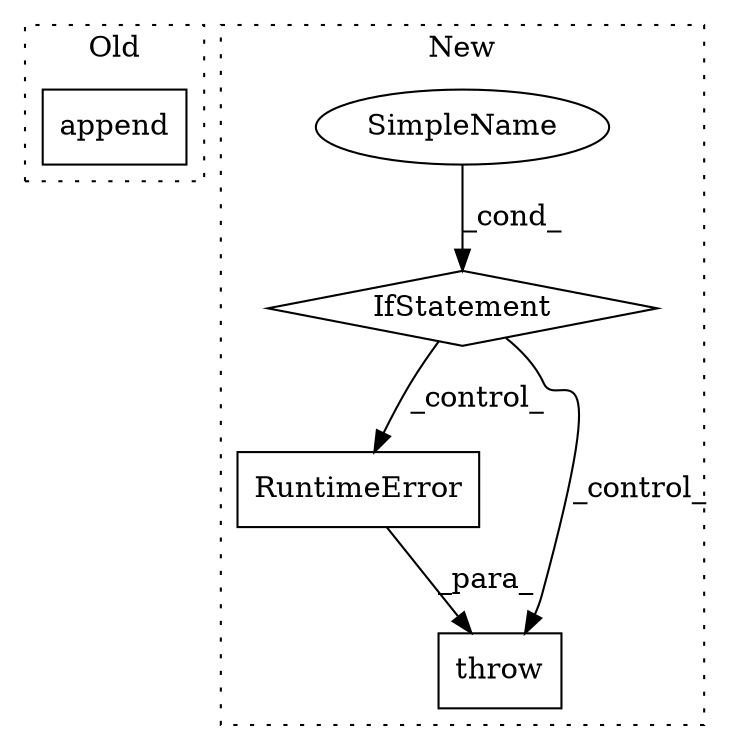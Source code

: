 digraph G {
subgraph cluster0 {
1 [label="append" a="32" s="8078,8114" l="7,1" shape="box"];
label = "Old";
style="dotted";
}
subgraph cluster1 {
2 [label="RuntimeError" a="32" s="8260,8320" l="13,1" shape="box"];
3 [label="throw" a="53" s="8254" l="6" shape="box"];
4 [label="IfStatement" a="25" s="8097,8130" l="4,2" shape="diamond"];
5 [label="SimpleName" a="42" s="" l="" shape="ellipse"];
label = "New";
style="dotted";
}
2 -> 3 [label="_para_"];
4 -> 3 [label="_control_"];
4 -> 2 [label="_control_"];
5 -> 4 [label="_cond_"];
}